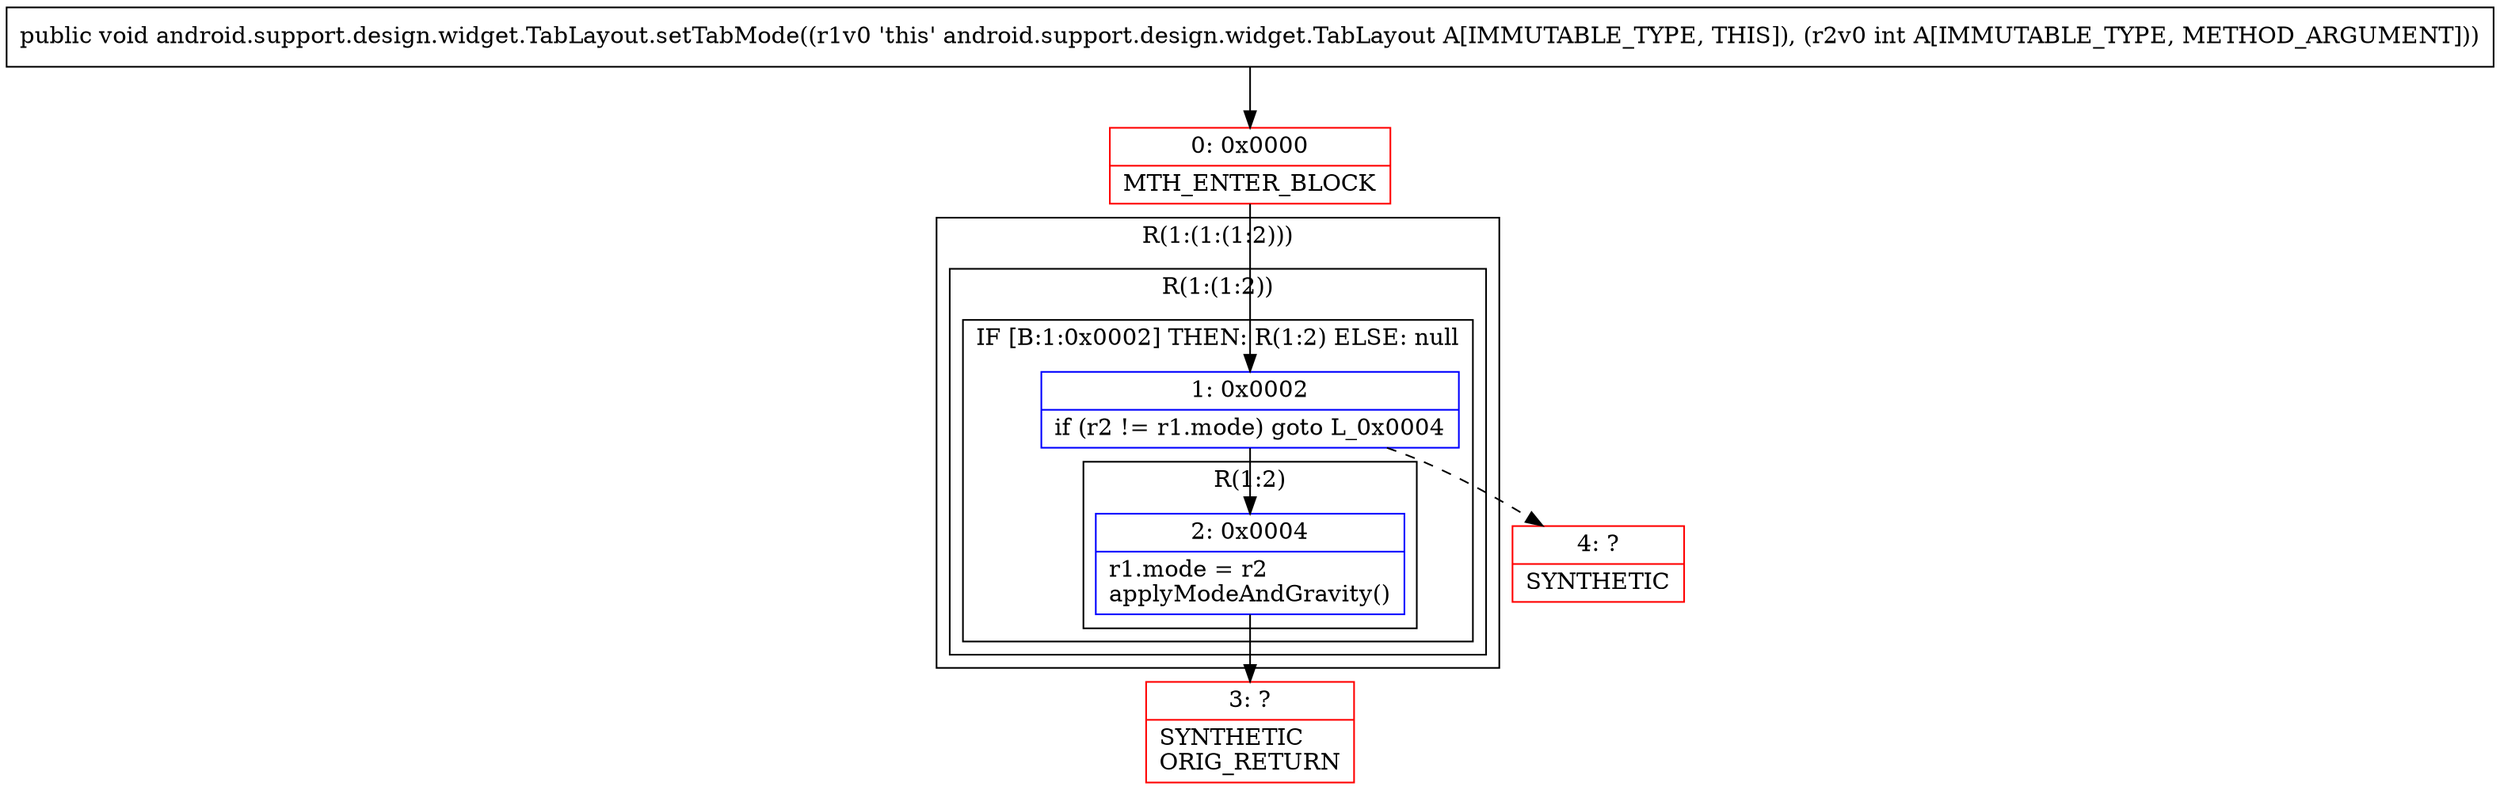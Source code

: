digraph "CFG forandroid.support.design.widget.TabLayout.setTabMode(I)V" {
subgraph cluster_Region_1954714329 {
label = "R(1:(1:(1:2)))";
node [shape=record,color=blue];
subgraph cluster_Region_335049231 {
label = "R(1:(1:2))";
node [shape=record,color=blue];
subgraph cluster_IfRegion_1628894801 {
label = "IF [B:1:0x0002] THEN: R(1:2) ELSE: null";
node [shape=record,color=blue];
Node_1 [shape=record,label="{1\:\ 0x0002|if (r2 != r1.mode) goto L_0x0004\l}"];
subgraph cluster_Region_16100193 {
label = "R(1:2)";
node [shape=record,color=blue];
Node_2 [shape=record,label="{2\:\ 0x0004|r1.mode = r2\lapplyModeAndGravity()\l}"];
}
}
}
}
Node_0 [shape=record,color=red,label="{0\:\ 0x0000|MTH_ENTER_BLOCK\l}"];
Node_3 [shape=record,color=red,label="{3\:\ ?|SYNTHETIC\lORIG_RETURN\l}"];
Node_4 [shape=record,color=red,label="{4\:\ ?|SYNTHETIC\l}"];
MethodNode[shape=record,label="{public void android.support.design.widget.TabLayout.setTabMode((r1v0 'this' android.support.design.widget.TabLayout A[IMMUTABLE_TYPE, THIS]), (r2v0 int A[IMMUTABLE_TYPE, METHOD_ARGUMENT])) }"];
MethodNode -> Node_0;
Node_1 -> Node_2;
Node_1 -> Node_4[style=dashed];
Node_2 -> Node_3;
Node_0 -> Node_1;
}

